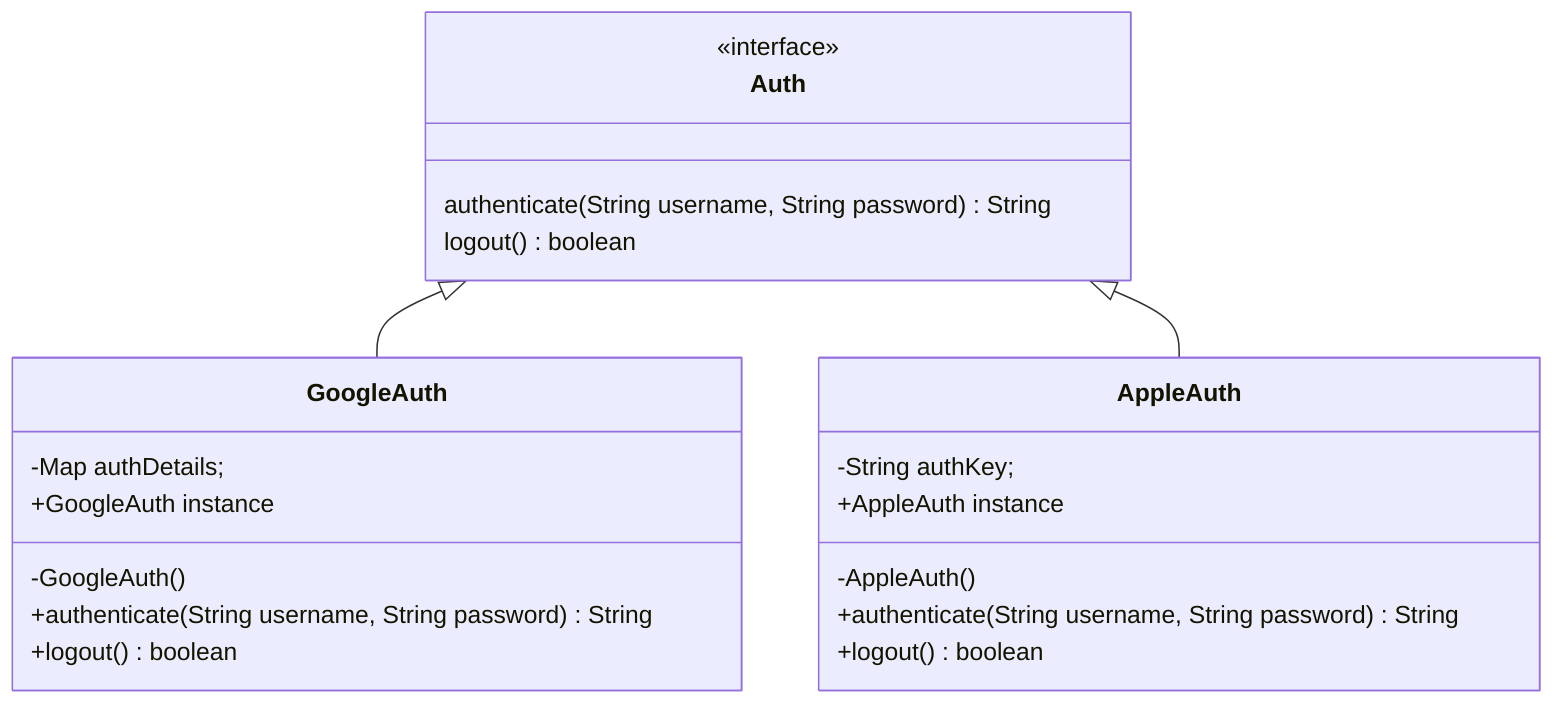 classDiagram
    class Auth {
        authenticate(String username, String password)String
        logout()boolean
    }
    class GoogleAuth {
        -Map<String,String> authDetails;
        +GoogleAuth instance
        -GoogleAuth()
        +authenticate(String username, String password)String
        +logout()boolean
    }
    class AppleAuth {
        -String authKey;
        +AppleAuth instance
        -AppleAuth()
        +authenticate(String username, String password)String
        +logout()boolean
    }
    <<interface>> Auth
    Auth <|-- GoogleAuth
    Auth <|-- AppleAuth